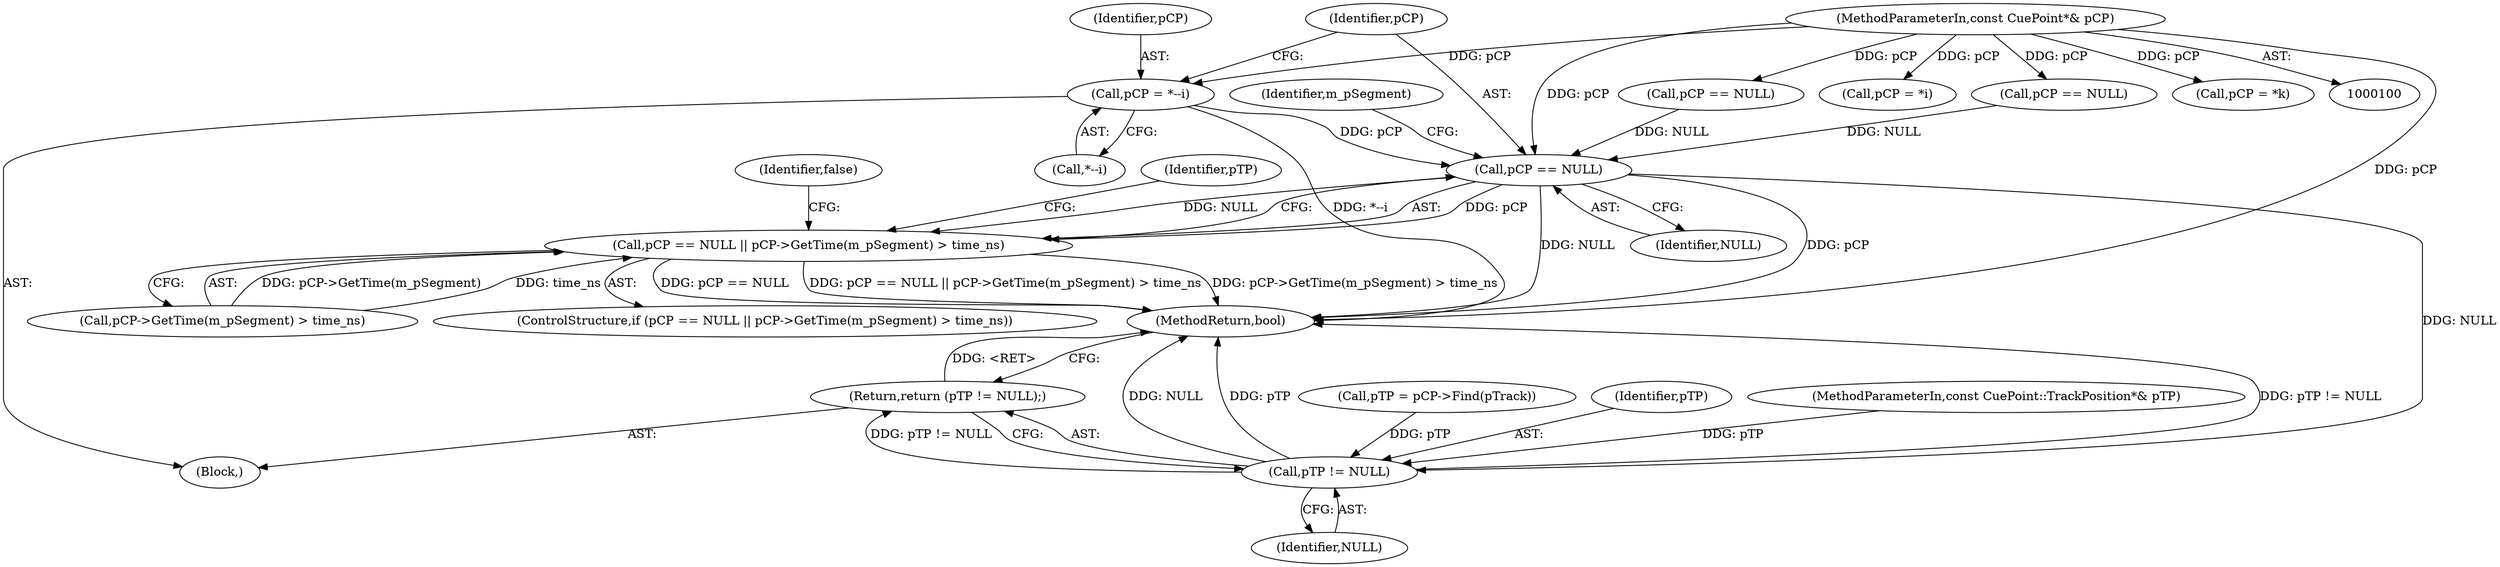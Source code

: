 digraph "0_Android_cc274e2abe8b2a6698a5c47d8aa4bb45f1f9538d_9@pointer" {
"1000232" [label="(Call,pCP = *--i)"];
"1000103" [label="(MethodParameterIn,const CuePoint*& pCP)"];
"1000239" [label="(Call,pCP == NULL)"];
"1000238" [label="(Call,pCP == NULL || pCP->GetTime(m_pSegment) > time_ns)"];
"1000253" [label="(Call,pTP != NULL)"];
"1000252" [label="(Return,return (pTP != NULL);)"];
"1000105" [label="(Block,)"];
"1000256" [label="(MethodReturn,bool)"];
"1000249" [label="(Identifier,pTP)"];
"1000145" [label="(Call,pCP == NULL)"];
"1000242" [label="(Call,pCP->GetTime(m_pSegment) > time_ns)"];
"1000241" [label="(Identifier,NULL)"];
"1000140" [label="(Call,pCP = *i)"];
"1000232" [label="(Call,pCP = *--i)"];
"1000240" [label="(Identifier,pCP)"];
"1000189" [label="(Call,pCP == NULL)"];
"1000233" [label="(Identifier,pCP)"];
"1000237" [label="(ControlStructure,if (pCP == NULL || pCP->GetTime(m_pSegment) > time_ns))"];
"1000234" [label="(Call,*--i)"];
"1000244" [label="(Identifier,m_pSegment)"];
"1000247" [label="(Identifier,false)"];
"1000248" [label="(Call,pTP = pCP->Find(pTrack))"];
"1000253" [label="(Call,pTP != NULL)"];
"1000184" [label="(Call,pCP = *k)"];
"1000252" [label="(Return,return (pTP != NULL);)"];
"1000255" [label="(Identifier,NULL)"];
"1000254" [label="(Identifier,pTP)"];
"1000238" [label="(Call,pCP == NULL || pCP->GetTime(m_pSegment) > time_ns)"];
"1000239" [label="(Call,pCP == NULL)"];
"1000104" [label="(MethodParameterIn,const CuePoint::TrackPosition*& pTP)"];
"1000103" [label="(MethodParameterIn,const CuePoint*& pCP)"];
"1000232" -> "1000105"  [label="AST: "];
"1000232" -> "1000234"  [label="CFG: "];
"1000233" -> "1000232"  [label="AST: "];
"1000234" -> "1000232"  [label="AST: "];
"1000240" -> "1000232"  [label="CFG: "];
"1000232" -> "1000256"  [label="DDG: *--i"];
"1000103" -> "1000232"  [label="DDG: pCP"];
"1000232" -> "1000239"  [label="DDG: pCP"];
"1000103" -> "1000100"  [label="AST: "];
"1000103" -> "1000256"  [label="DDG: pCP"];
"1000103" -> "1000140"  [label="DDG: pCP"];
"1000103" -> "1000145"  [label="DDG: pCP"];
"1000103" -> "1000184"  [label="DDG: pCP"];
"1000103" -> "1000189"  [label="DDG: pCP"];
"1000103" -> "1000239"  [label="DDG: pCP"];
"1000239" -> "1000238"  [label="AST: "];
"1000239" -> "1000241"  [label="CFG: "];
"1000240" -> "1000239"  [label="AST: "];
"1000241" -> "1000239"  [label="AST: "];
"1000244" -> "1000239"  [label="CFG: "];
"1000238" -> "1000239"  [label="CFG: "];
"1000239" -> "1000256"  [label="DDG: pCP"];
"1000239" -> "1000256"  [label="DDG: NULL"];
"1000239" -> "1000238"  [label="DDG: pCP"];
"1000239" -> "1000238"  [label="DDG: NULL"];
"1000189" -> "1000239"  [label="DDG: NULL"];
"1000145" -> "1000239"  [label="DDG: NULL"];
"1000239" -> "1000253"  [label="DDG: NULL"];
"1000238" -> "1000237"  [label="AST: "];
"1000238" -> "1000242"  [label="CFG: "];
"1000242" -> "1000238"  [label="AST: "];
"1000247" -> "1000238"  [label="CFG: "];
"1000249" -> "1000238"  [label="CFG: "];
"1000238" -> "1000256"  [label="DDG: pCP == NULL"];
"1000238" -> "1000256"  [label="DDG: pCP == NULL || pCP->GetTime(m_pSegment) > time_ns"];
"1000238" -> "1000256"  [label="DDG: pCP->GetTime(m_pSegment) > time_ns"];
"1000242" -> "1000238"  [label="DDG: pCP->GetTime(m_pSegment)"];
"1000242" -> "1000238"  [label="DDG: time_ns"];
"1000253" -> "1000252"  [label="AST: "];
"1000253" -> "1000255"  [label="CFG: "];
"1000254" -> "1000253"  [label="AST: "];
"1000255" -> "1000253"  [label="AST: "];
"1000252" -> "1000253"  [label="CFG: "];
"1000253" -> "1000256"  [label="DDG: pTP != NULL"];
"1000253" -> "1000256"  [label="DDG: NULL"];
"1000253" -> "1000256"  [label="DDG: pTP"];
"1000253" -> "1000252"  [label="DDG: pTP != NULL"];
"1000248" -> "1000253"  [label="DDG: pTP"];
"1000104" -> "1000253"  [label="DDG: pTP"];
"1000252" -> "1000105"  [label="AST: "];
"1000256" -> "1000252"  [label="CFG: "];
"1000252" -> "1000256"  [label="DDG: <RET>"];
}
